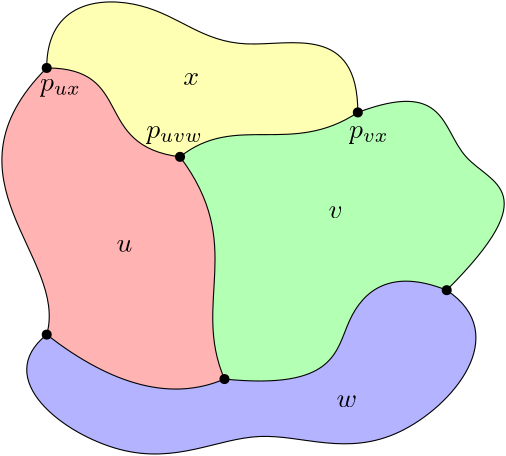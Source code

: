 <?xml version="1.0"?>
<!DOCTYPE ipe SYSTEM "ipe.dtd">
<ipe version="70206" creator="Ipe 7.2.7">
<info created="D:20200430174333" modified="D:20200501133626"/>
<preamble>\usepackage{amsmath}
\usepackage{amssymb}
\usepackage{mathtools}
\usepackage{marvosym}</preamble>
<ipestyle name="basic">
<symbol name="arrow/arc(spx)">
<path stroke="sym-stroke" fill="sym-stroke" pen="sym-pen">
0 0 m
-1 0.333 l
-1 -0.333 l
0 0 l
0 0 l
0 0 l
0 0 l
h
</path>
</symbol>
<symbol name="arrow/farc(spx)">
<path stroke="sym-stroke" fill="white" pen="sym-pen">
0 0 m
-1 0.333 l
-1 -0.333 l
0 0 l
0 0 l
0 0 l
0 0 l
h
</path>
</symbol>
<symbol name="arrow/ptarc(spx)">
<path stroke="sym-stroke" fill="sym-stroke" pen="sym-pen">
0 0 m
-1 0.333 l
-0.8 0 l
-1 -0.333 l
0 0 l
0 0 l
0 0 l
0 0 l
h
</path>
</symbol>
<symbol name="arrow/fptarc(spx)">
<path stroke="sym-stroke" fill="white" pen="sym-pen">
0 0 m
-1 0.333 l
-0.8 0 l
-1 -0.333 l
0 0 l
0 0 l
0 0 l
0 0 l
h
</path>
</symbol>
<symbol name="mark/circle(sx)" transformations="translations">
<path fill="sym-stroke">
0.6 0 0 0.6 0 0 e
0.4 0 0 0.4 0 0 e
</path>
</symbol>
<symbol name="mark/disk(sx)" transformations="translations">
<path fill="sym-stroke">
0.6 0 0 0.6 0 0 e
</path>
</symbol>
<symbol name="mark/fdisk(sfx)" transformations="translations">
<group>
<path fill="sym-fill">
0.5 0 0 0.5 0 0 e
</path>
<path fill="sym-stroke" fillrule="eofill">
0.6 0 0 0.6 0 0 e
0.4 0 0 0.4 0 0 e
</path>
</group>
</symbol>
<symbol name="mark/box(sx)" transformations="translations">
<path fill="sym-stroke" fillrule="eofill">
-0.6 -0.6 m
0.6 -0.6 l
0.6 0.6 l
-0.6 0.6 l
-0.6 -0.6 l
-0.6 -0.6 l
-0.6 -0.6 l
-0.6 -0.6 l
h
-0.4 -0.4 m
0.4 -0.4 l
0.4 0.4 l
-0.4 0.4 l
-0.4 -0.4 l
-0.4 -0.4 l
-0.4 -0.4 l
-0.4 -0.4 l
h
</path>
</symbol>
<symbol name="mark/square(sx)" transformations="translations">
<path fill="sym-stroke">
-0.6 -0.6 m
0.6 -0.6 l
0.6 0.6 l
-0.6 0.6 l
-0.6 -0.6 l
-0.6 -0.6 l
-0.6 -0.6 l
-0.6 -0.6 l
h
</path>
</symbol>
<symbol name="mark/fsquare(sfx)" transformations="translations">
<group>
<path fill="sym-fill">
-0.5 -0.5 m
0.5 -0.5 l
0.5 0.5 l
-0.5 0.5 l
-0.5 -0.5 l
-0.5 -0.5 l
-0.5 -0.5 l
-0.5 -0.5 l
h
</path>
<path fill="sym-stroke" fillrule="eofill">
-0.6 -0.6 m
0.6 -0.6 l
0.6 0.6 l
-0.6 0.6 l
-0.6 -0.6 l
-0.6 -0.6 l
-0.6 -0.6 l
-0.6 -0.6 l
h
-0.4 -0.4 m
0.4 -0.4 l
0.4 0.4 l
-0.4 0.4 l
-0.4 -0.4 l
-0.4 -0.4 l
-0.4 -0.4 l
-0.4 -0.4 l
h
</path>
</group>
</symbol>
<symbol name="mark/cross(sx)" transformations="translations">
<group>
<path fill="sym-stroke">
-0.43 -0.57 m
0.57 0.43 l
0.43 0.57 l
-0.57 -0.43 l
-0.43 -0.57 l
-0.43 -0.57 l
-0.43 -0.57 l
-0.43 -0.57 l
h
</path>
<path fill="sym-stroke">
-0.43 0.57 m
0.57 -0.43 l
0.43 -0.57 l
-0.57 0.43 l
-0.43 0.57 l
-0.43 0.57 l
-0.43 0.57 l
-0.43 0.57 l
h
</path>
</group>
</symbol>
<symbol name="arrow/fnormal(spx)">
<path stroke="sym-stroke" fill="white" pen="sym-pen">
0 0 m
-1 0.333 l
-1 -0.333 l
0 0 l
0 0 l
0 0 l
0 0 l
h
</path>
</symbol>
<symbol name="arrow/pointed(spx)">
<path stroke="sym-stroke" fill="sym-stroke" pen="sym-pen">
0 0 m
-1 0.333 l
-0.8 0 l
-1 -0.333 l
0 0 l
0 0 l
0 0 l
0 0 l
h
</path>
</symbol>
<symbol name="arrow/fpointed(spx)">
<path stroke="sym-stroke" fill="white" pen="sym-pen">
0 0 m
-1 0.333 l
-0.8 0 l
-1 -0.333 l
0 0 l
0 0 l
0 0 l
0 0 l
h
</path>
</symbol>
<symbol name="arrow/linear(spx)">
<path stroke="sym-stroke" pen="sym-pen">
-1 0.333 m
0 0 l
-1 -0.333 l
</path>
</symbol>
<symbol name="arrow/fdouble(spx)">
<path stroke="sym-stroke" fill="white" pen="sym-pen">
0 0 m
-1 0.333 l
-1 -0.333 l
0 0 l
0 0 l
0 0 l
0 0 l
h
-1 0 m
-2 0.333 l
-2 -0.333 l
-1 0 l
-1 0 l
-1 0 l
-1 0 l
h
</path>
</symbol>
<symbol name="arrow/double(spx)">
<path stroke="sym-stroke" fill="sym-stroke" pen="sym-pen">
0 0 m
-1 0.333 l
-1 -0.333 l
0 0 l
0 0 l
0 0 l
0 0 l
h
-1 0 m
-2 0.333 l
-2 -0.333 l
-1 0 l
-1 0 l
-1 0 l
-1 0 l
h
</path>
</symbol>
<pen name="heavier" value="0.8"/>
<pen name="fat" value="1.2"/>
<pen name="ultrafat" value="2"/>
<pen name="vertex" value="20"/>
<pen name="boundary" value="20"/>
<symbolsize name="large" value="5"/>
<symbolsize name="small" value="2"/>
<symbolsize name="tiny" value="1.1"/>
<arrowsize name="large" value="10"/>
<arrowsize name="small" value="5"/>
<arrowsize name="tiny" value="3"/>
<color name="flatred" value="1 0.7 0.7"/>
<color name="flatgreen" value="0.7 1 0.7"/>
<color name="flatblue" value="0.7 0.7 1"/>
<color name="flatyellow" value="1 1 0.7"/>
<color name="flatorange" value="1 0.85 0.7"/>
<color name="flatcyan" value="0.7 1 1"/>
<color name="flatdarkgray" value="0.7"/>
<color name="flatgray" value="0.8"/>
<color name="flatlightgray" value="0.9"/>
<dashstyle name="dashed" value="[4] 0"/>
<dashstyle name="dotted" value="[1 3] 0"/>
<dashstyle name="dash dotted" value="[4 2 1 2] 0"/>
<dashstyle name="dash dot dotted" value="[4 2 1 2 1 2] 0"/>
<textsize name="large" value="\large"/>
<textsize name="Large" value="\Large"/>
<textsize name="LARGE" value="\LARGE"/>
<textsize name="huge" value="\huge"/>
<textsize name="Huge" value="\Huge"/>
<textsize name="small" value="\small"/>
<textsize name="footnote" value="\footnotesize"/>
<textsize name="tiny" value="\tiny"/>
<textstyle name="center" begin="\begin{center}" end="\end{center}"/>
<textstyle name="itemize" begin="\begin{itemize}" end="\end{itemize}"/>
<textstyle name="item" begin="\begin{itemize}\item{}" end="\end{itemize}"/>
<gridsize name="4 pts" value="4"/>
<gridsize name="8 pts (~3 mm)" value="8"/>
<gridsize name="16 pts (~6 mm)" value="16"/>
<anglesize name="60 deg" value="60"/>
<anglesize name="45 deg" value="45"/>
<anglesize name="30 deg" value="30"/>
<anglesize name="22.5 deg" value="22.5"/>
<anglesize name="15 deg" value="15"/>
<opacity name="10%" value="0.1"/>
<opacity name="30%" value="0.3"/>
<opacity name="50%" value="0.5"/>
<opacity name="75%" value="0.75"/>
<layout paper="640 480" origin="0 0" frame="640 480"/>
<tiling name="falling" angle="-60" step="4" width="1"/>
<tiling name="rising" angle="30" step="4" width="1"/>
</ipestyle>
<page>
<layer name="vertices"/>
<layer name="oldborders"/>
<layer name="oldfaces"/>
<layer name="oldlabels"/>
<layer name="newborders"/>
<layer name="newfaces"/>
<layer name="newlabels"/>
<layer name="boundingbox"/>
<view layers="vertices oldborders oldfaces oldlabels" active="newlabels"/>
<view layers="vertices newborders newfaces newlabels boundingbox" active="boundingbox"/>
<path layer="boundingbox" stroke="white">
48 416 m
48 440
88 444
112 416
160 432
160 400 c
</path>
<path layer="oldfaces" matrix="1 0 0 1 -128 48" fill="flatred">
176 272 m
212 244
240 256 c
228 284
248 304
224 336 c
192 340
208 368
176 368 c
136 328
184 300
176 272 c
h
</path>
<path matrix="1 0 0 1 -128 48" fill="flatblue">
240 256 m
280 252
280 280
300 296
320 288 c
344 272
300 220
252 244
208 216
156 256
176 272 c
212 244
240 256 c
h
</path>
<path matrix="1 0 0 1 -128 48" fill="flatgreen">
288 352 m
264 336
244 352
224 336 c
248 304
228 284
240 256 c
280 252
280 280
300 296
320 288 c
356 324
316 328
320 364
288 352 c
h
</path>
<path matrix="1 0 0 1 -128 48" fill="flatyellow">
176 368 m
176 392
216 396
240 368
288 384
288 352 c
264 336
244 352
224 336 c
192 340
208 368
176 368 c
h
</path>
<path layer="newfaces" matrix="1 0 0 1 -128 48" fill="flatred">
176 272 m
212 244
240 256 c
228 284
248 304
224 336 c
192 340
208 368
176 368 c
136 328
184 300
176 272 c
h
</path>
<path matrix="1 0 0 1 -128 48" fill="flatblue">
240 256 m
280 252
280 280
300 296
320 288 c
344 272
300 220
252 244
208 216
156 256
176 272 c
212 244
240 256 c
h
</path>
<path matrix="1 0 0 1 -128 48" fill="flatgreen">
288 352 m
264 336
244 352
224 336 c
248 304
228 284
240 256 c
280 252
280 280
300 296
320 288 c
356 324
316 328
320 364
288 352 c
h
</path>
<use layer="vertices" matrix="1 0 0 1 -128 48" name="mark/disk(sx)" pos="224 336" size="normal" stroke="black"/>
<use matrix="1 0 0 1 -128 48" name="mark/disk(sx)" pos="288 352" size="normal" stroke="black"/>
<use matrix="1 0 0 1 -128 48" name="mark/disk(sx)" pos="176 368" size="normal" stroke="black"/>
<use matrix="1 0 0 1 -128 48" name="mark/disk(sx)" pos="240 256" size="normal" stroke="black"/>
<use matrix="1 0 0 1 -128 48" name="mark/disk(sx)" pos="320 288" size="normal" stroke="black"/>
<use matrix="1 0 0 1 -128 48" name="mark/disk(sx)" pos="176 272" size="normal" stroke="black"/>
<path layer="newborders" matrix="1 0 0 1 -128 48" stroke="black">
224 336 m
248 304
228 284
240 256 c
320 288 m
356 324
316 328
320 364
288 352 c
240 256 m
280 252
280 280
300 296
320 288 c
288 352 m
264 336
244 352
224 336 c
224 336 m
192 340
208 368
176 368 c
176 368 m
136 328
184 300
176 272 c
176 272 m
212 244
240 256 c
176 272 m
156 256
208 216
252 244
300 220
344 272
320 288 c
</path>
<path layer="oldborders" matrix="1 0 0 1 -128 48" stroke="black">
224 336 m
248 304
228 284
240 256 c
320 288 m
356 324
316 328
320 364
288 352 c
240 256 m
280 252
280 280
300 296
320 288 c
288 352 m
264 336
244 352
224 336 c
224 336 m
192 340
208 368
176 368 c
176 368 m
136 328
184 300
176 272 c
176 272 m
212 244
240 256 c
176 272 m
156 256
208 216
252 244
300 220
344 272
320 288 c
176 368 m
176 392
216 396
240 368
288 384
288 352 c
</path>
<text layer="oldlabels" matrix="1 0 0 1 -116 -104" transformations="translations" pos="272 400" stroke="black" type="label" width="7.401" height="4.289" depth="0" halign="center" valign="center" style="math">w</text>
<text matrix="1 0 0 1 -228 -32" transformations="translations" pos="304 384" stroke="black" type="label" width="5.703" height="4.289" depth="0" halign="center" valign="center" style="math">u</text>
<text matrix="1 0 0 1 -168 12" transformations="translations" pos="320 352" stroke="black" type="label" width="5.187" height="4.289" depth="0" halign="center" valign="center" style="math">v</text>
<text matrix="1 0 0 1 -204 108" transformations="translations" pos="304 304" stroke="black" type="label" width="5.694" height="4.289" depth="0" halign="center" valign="center" style="math">x</text>
<text matrix="1 0 0 1 -236 -20" transformations="translations" pos="330 412" stroke="black" type="label" width="20.407" height="4.297" depth="1.93" halign="center" valign="center" style="math">p_{uvw}</text>
<text matrix="1 0 0 1 -136 4" transformations="translations" pos="300 388" stroke="black" type="label" width="14.264" height="4.297" depth="1.93" halign="center" valign="center" style="math">p_{vx}</text>
<text matrix="1 0 0 1 -272 40" transformations="translations" pos="325 369" stroke="black" type="label" width="14.739" height="4.297" depth="1.93" halign="center" valign="center" style="math">p_{ux}</text>
<text layer="newlabels" matrix="1 0 0 1 -116 -104" transformations="translations" pos="272 400" stroke="black" type="label" width="7.401" height="4.289" depth="0" halign="center" valign="center" style="math">w</text>
<text matrix="1 0 0 1 -228 -32" transformations="translations" pos="304 384" stroke="black" type="label" width="5.703" height="4.289" depth="0" halign="center" valign="center" style="math">u</text>
<text matrix="1 0 0 1 -168 12" transformations="translations" pos="320 352" stroke="black" type="label" width="5.187" height="4.289" depth="0" halign="center" valign="center" style="math">v</text>
</page>
</ipe>
